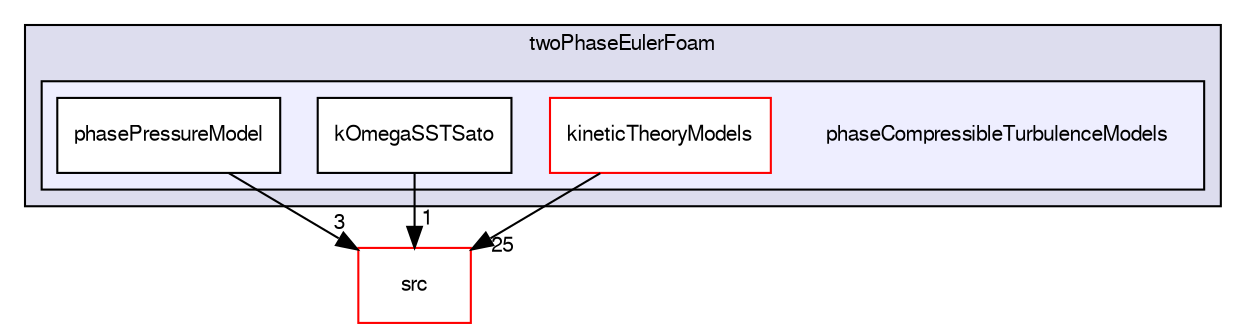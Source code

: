 digraph "applications/solvers/multiphase/twoPhaseEulerFoam/phaseCompressibleTurbulenceModels" {
  bgcolor=transparent;
  compound=true
  node [ fontsize="10", fontname="FreeSans"];
  edge [ labelfontsize="10", labelfontname="FreeSans"];
  subgraph clusterdir_9a8884475cf7812a7a55716c3274f065 {
    graph [ bgcolor="#ddddee", pencolor="black", label="twoPhaseEulerFoam" fontname="FreeSans", fontsize="10", URL="dir_9a8884475cf7812a7a55716c3274f065.html"]
  subgraph clusterdir_0ef23d3ece64393022aafe54aa180a7c {
    graph [ bgcolor="#eeeeff", pencolor="black", label="" URL="dir_0ef23d3ece64393022aafe54aa180a7c.html"];
    dir_0ef23d3ece64393022aafe54aa180a7c [shape=plaintext label="phaseCompressibleTurbulenceModels"];
    dir_18940e7e4fb44f9ad3a0587e01140041 [shape=box label="kineticTheoryModels" color="red" fillcolor="white" style="filled" URL="dir_18940e7e4fb44f9ad3a0587e01140041.html"];
    dir_aa69d9607d0fe581f9ad62509392af1e [shape=box label="kOmegaSSTSato" color="black" fillcolor="white" style="filled" URL="dir_aa69d9607d0fe581f9ad62509392af1e.html"];
    dir_461ab6fd2d169f22f3617b9d77c5953a [shape=box label="phasePressureModel" color="black" fillcolor="white" style="filled" URL="dir_461ab6fd2d169f22f3617b9d77c5953a.html"];
  }
  }
  dir_68267d1309a1af8e8297ef4c3efbcdba [shape=box label="src" color="red" URL="dir_68267d1309a1af8e8297ef4c3efbcdba.html"];
  dir_461ab6fd2d169f22f3617b9d77c5953a->dir_68267d1309a1af8e8297ef4c3efbcdba [headlabel="3", labeldistance=1.5 headhref="dir_000270_000568.html"];
  dir_aa69d9607d0fe581f9ad62509392af1e->dir_68267d1309a1af8e8297ef4c3efbcdba [headlabel="1", labeldistance=1.5 headhref="dir_000269_000568.html"];
  dir_18940e7e4fb44f9ad3a0587e01140041->dir_68267d1309a1af8e8297ef4c3efbcdba [headlabel="25", labeldistance=1.5 headhref="dir_000240_000568.html"];
}
